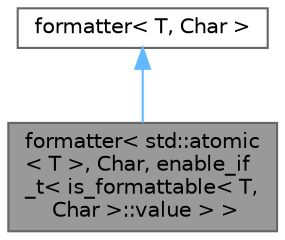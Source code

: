 digraph "formatter&lt; std::atomic&lt; T &gt;, Char, enable_if_t&lt; is_formattable&lt; T, Char &gt;::value &gt; &gt;"
{
 // LATEX_PDF_SIZE
  bgcolor="transparent";
  edge [fontname=Helvetica,fontsize=10,labelfontname=Helvetica,labelfontsize=10];
  node [fontname=Helvetica,fontsize=10,shape=box,height=0.2,width=0.4];
  Node1 [id="Node000001",label="formatter\< std::atomic\l\< T \>, Char, enable_if\l_t\< is_formattable\< T,\l Char \>::value \> \>",height=0.2,width=0.4,color="gray40", fillcolor="grey60", style="filled", fontcolor="black",tooltip=" "];
  Node2 -> Node1 [id="edge2_Node000001_Node000002",dir="back",color="steelblue1",style="solid",tooltip=" "];
  Node2 [id="Node000002",label="formatter\< T, Char \>",height=0.2,width=0.4,color="gray40", fillcolor="white", style="filled",URL="$structformatter.html",tooltip=" "];
}
